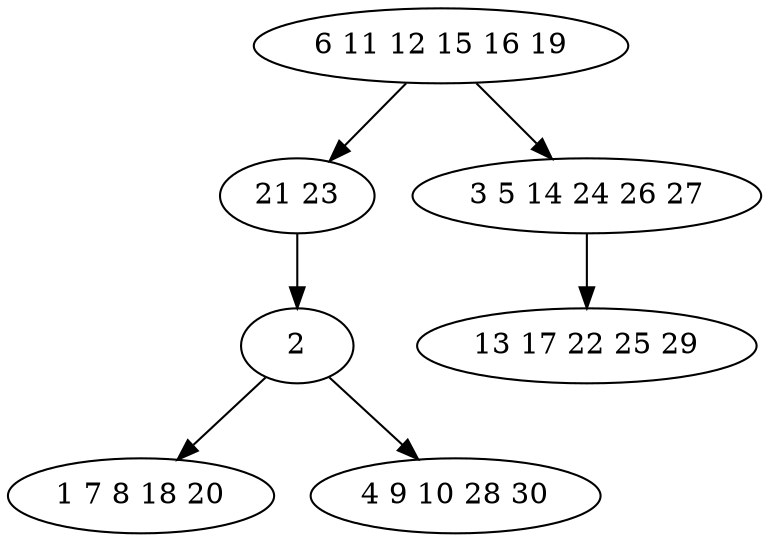 digraph true_tree {
	"0" -> "1"
	"1" -> "2"
	"2" -> "3"
	"0" -> "4"
	"2" -> "5"
	"4" -> "6"
	"0" [label="6 11 12 15 16 19"];
	"1" [label="21 23"];
	"2" [label="2"];
	"3" [label="1 7 8 18 20"];
	"4" [label="3 5 14 24 26 27"];
	"5" [label="4 9 10 28 30"];
	"6" [label="13 17 22 25 29"];
}
